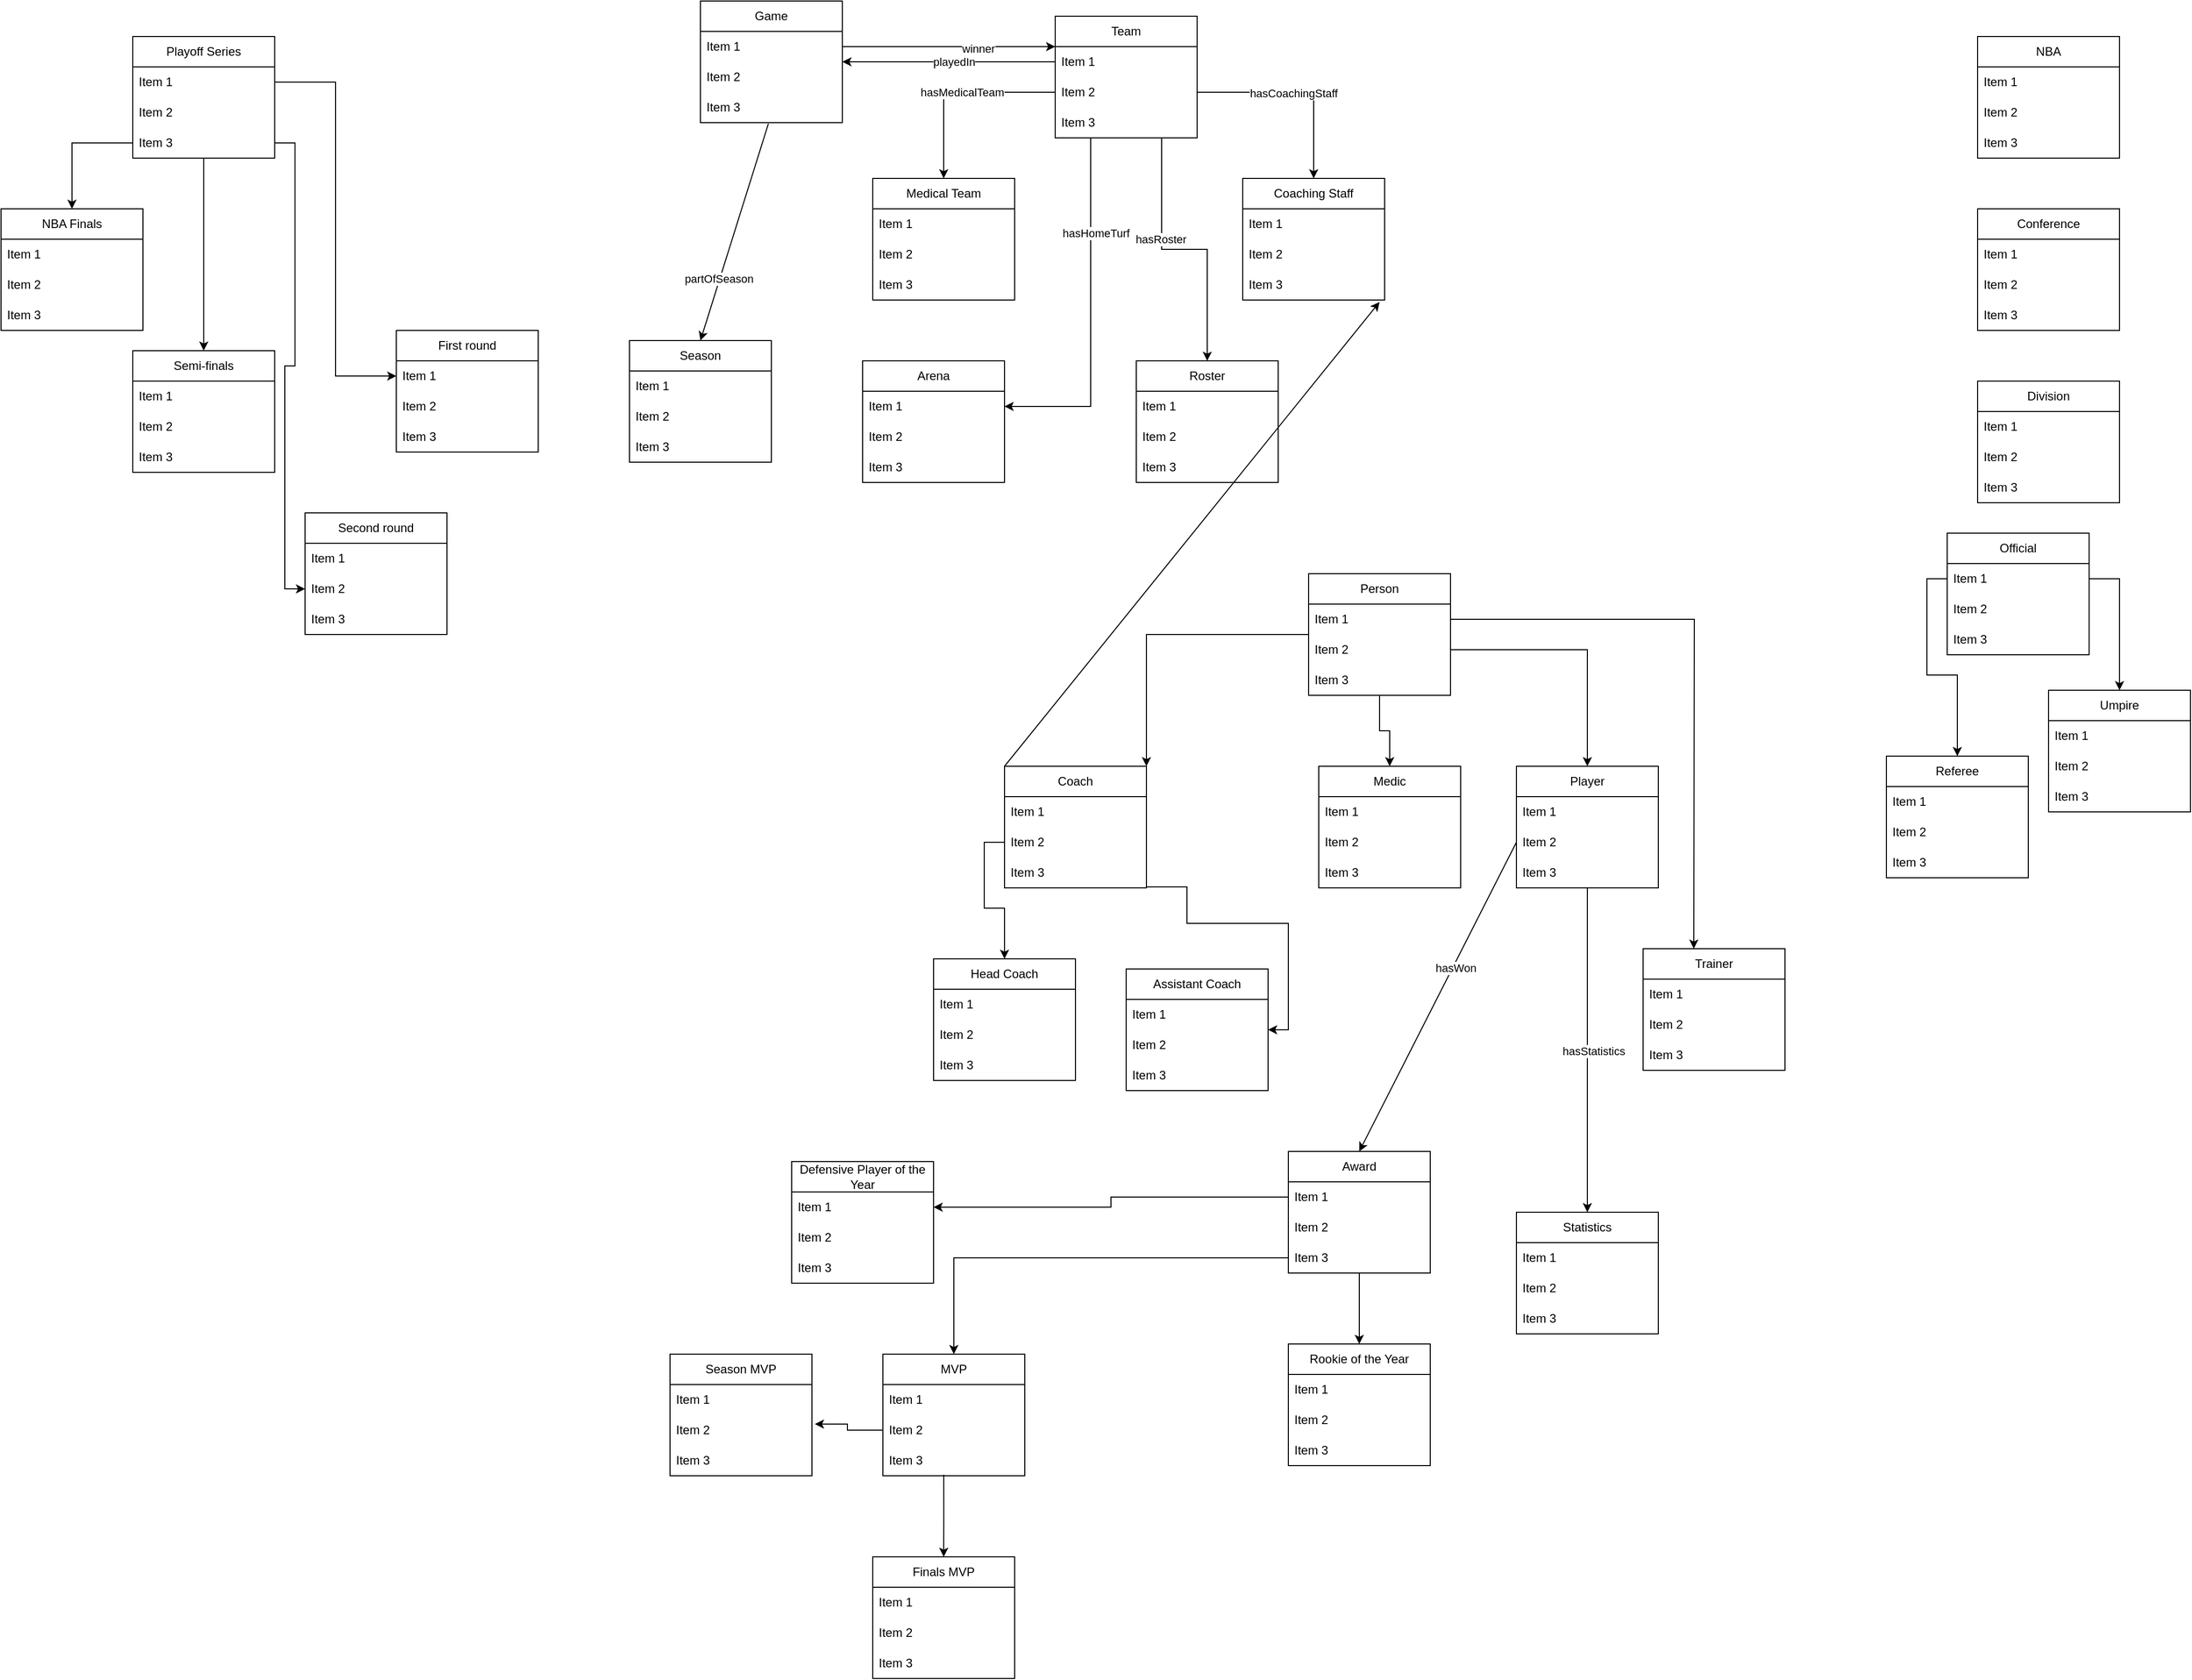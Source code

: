 <mxfile version="22.1.2" type="github">
  <diagram name="Page-1" id="eykUsvOrrf_iylFsWbCa">
    <mxGraphModel dx="3072" dy="794" grid="1" gridSize="10" guides="1" tooltips="1" connect="1" arrows="1" fold="1" page="1" pageScale="1" pageWidth="850" pageHeight="1100" math="0" shadow="0">
      <root>
        <mxCell id="0" />
        <mxCell id="1" parent="0" />
        <mxCell id="R-T-QUgsyAEYC0_cI2fG-1" value="NBA" style="swimlane;fontStyle=0;childLayout=stackLayout;horizontal=1;startSize=30;horizontalStack=0;resizeParent=1;resizeParentMax=0;resizeLast=0;collapsible=1;marginBottom=0;whiteSpace=wrap;html=1;" vertex="1" parent="1">
          <mxGeometry x="300" y="50" width="140" height="120" as="geometry" />
        </mxCell>
        <mxCell id="R-T-QUgsyAEYC0_cI2fG-2" value="Item 1" style="text;strokeColor=none;fillColor=none;align=left;verticalAlign=middle;spacingLeft=4;spacingRight=4;overflow=hidden;points=[[0,0.5],[1,0.5]];portConstraint=eastwest;rotatable=0;whiteSpace=wrap;html=1;" vertex="1" parent="R-T-QUgsyAEYC0_cI2fG-1">
          <mxGeometry y="30" width="140" height="30" as="geometry" />
        </mxCell>
        <mxCell id="R-T-QUgsyAEYC0_cI2fG-3" value="Item 2" style="text;strokeColor=none;fillColor=none;align=left;verticalAlign=middle;spacingLeft=4;spacingRight=4;overflow=hidden;points=[[0,0.5],[1,0.5]];portConstraint=eastwest;rotatable=0;whiteSpace=wrap;html=1;" vertex="1" parent="R-T-QUgsyAEYC0_cI2fG-1">
          <mxGeometry y="60" width="140" height="30" as="geometry" />
        </mxCell>
        <mxCell id="R-T-QUgsyAEYC0_cI2fG-4" value="Item 3" style="text;strokeColor=none;fillColor=none;align=left;verticalAlign=middle;spacingLeft=4;spacingRight=4;overflow=hidden;points=[[0,0.5],[1,0.5]];portConstraint=eastwest;rotatable=0;whiteSpace=wrap;html=1;" vertex="1" parent="R-T-QUgsyAEYC0_cI2fG-1">
          <mxGeometry y="90" width="140" height="30" as="geometry" />
        </mxCell>
        <mxCell id="R-T-QUgsyAEYC0_cI2fG-9" value="Conference" style="swimlane;fontStyle=0;childLayout=stackLayout;horizontal=1;startSize=30;horizontalStack=0;resizeParent=1;resizeParentMax=0;resizeLast=0;collapsible=1;marginBottom=0;whiteSpace=wrap;html=1;" vertex="1" parent="1">
          <mxGeometry x="300" y="220" width="140" height="120" as="geometry" />
        </mxCell>
        <mxCell id="R-T-QUgsyAEYC0_cI2fG-10" value="Item 1" style="text;strokeColor=none;fillColor=none;align=left;verticalAlign=middle;spacingLeft=4;spacingRight=4;overflow=hidden;points=[[0,0.5],[1,0.5]];portConstraint=eastwest;rotatable=0;whiteSpace=wrap;html=1;" vertex="1" parent="R-T-QUgsyAEYC0_cI2fG-9">
          <mxGeometry y="30" width="140" height="30" as="geometry" />
        </mxCell>
        <mxCell id="R-T-QUgsyAEYC0_cI2fG-11" value="Item 2" style="text;strokeColor=none;fillColor=none;align=left;verticalAlign=middle;spacingLeft=4;spacingRight=4;overflow=hidden;points=[[0,0.5],[1,0.5]];portConstraint=eastwest;rotatable=0;whiteSpace=wrap;html=1;" vertex="1" parent="R-T-QUgsyAEYC0_cI2fG-9">
          <mxGeometry y="60" width="140" height="30" as="geometry" />
        </mxCell>
        <mxCell id="R-T-QUgsyAEYC0_cI2fG-12" value="Item 3" style="text;strokeColor=none;fillColor=none;align=left;verticalAlign=middle;spacingLeft=4;spacingRight=4;overflow=hidden;points=[[0,0.5],[1,0.5]];portConstraint=eastwest;rotatable=0;whiteSpace=wrap;html=1;" vertex="1" parent="R-T-QUgsyAEYC0_cI2fG-9">
          <mxGeometry y="90" width="140" height="30" as="geometry" />
        </mxCell>
        <mxCell id="R-T-QUgsyAEYC0_cI2fG-19" value="Division" style="swimlane;fontStyle=0;childLayout=stackLayout;horizontal=1;startSize=30;horizontalStack=0;resizeParent=1;resizeParentMax=0;resizeLast=0;collapsible=1;marginBottom=0;whiteSpace=wrap;html=1;" vertex="1" parent="1">
          <mxGeometry x="300" y="390" width="140" height="120" as="geometry" />
        </mxCell>
        <mxCell id="R-T-QUgsyAEYC0_cI2fG-20" value="Item 1" style="text;strokeColor=none;fillColor=none;align=left;verticalAlign=middle;spacingLeft=4;spacingRight=4;overflow=hidden;points=[[0,0.5],[1,0.5]];portConstraint=eastwest;rotatable=0;whiteSpace=wrap;html=1;" vertex="1" parent="R-T-QUgsyAEYC0_cI2fG-19">
          <mxGeometry y="30" width="140" height="30" as="geometry" />
        </mxCell>
        <mxCell id="R-T-QUgsyAEYC0_cI2fG-21" value="Item 2" style="text;strokeColor=none;fillColor=none;align=left;verticalAlign=middle;spacingLeft=4;spacingRight=4;overflow=hidden;points=[[0,0.5],[1,0.5]];portConstraint=eastwest;rotatable=0;whiteSpace=wrap;html=1;" vertex="1" parent="R-T-QUgsyAEYC0_cI2fG-19">
          <mxGeometry y="60" width="140" height="30" as="geometry" />
        </mxCell>
        <mxCell id="R-T-QUgsyAEYC0_cI2fG-22" value="Item 3" style="text;strokeColor=none;fillColor=none;align=left;verticalAlign=middle;spacingLeft=4;spacingRight=4;overflow=hidden;points=[[0,0.5],[1,0.5]];portConstraint=eastwest;rotatable=0;whiteSpace=wrap;html=1;" vertex="1" parent="R-T-QUgsyAEYC0_cI2fG-19">
          <mxGeometry y="90" width="140" height="30" as="geometry" />
        </mxCell>
        <mxCell id="R-T-QUgsyAEYC0_cI2fG-241" style="edgeStyle=orthogonalEdgeStyle;rounded=0;orthogonalLoop=1;jettySize=auto;html=1;entryX=0.5;entryY=0;entryDx=0;entryDy=0;exitX=0.75;exitY=1;exitDx=0;exitDy=0;" edge="1" parent="1" source="R-T-QUgsyAEYC0_cI2fG-49" target="R-T-QUgsyAEYC0_cI2fG-57">
          <mxGeometry relative="1" as="geometry" />
        </mxCell>
        <mxCell id="R-T-QUgsyAEYC0_cI2fG-242" value="hasRoster" style="edgeLabel;html=1;align=center;verticalAlign=middle;resizable=0;points=[];" vertex="1" connectable="0" parent="R-T-QUgsyAEYC0_cI2fG-241">
          <mxGeometry x="-0.25" y="-1" relative="1" as="geometry">
            <mxPoint as="offset" />
          </mxGeometry>
        </mxCell>
        <mxCell id="R-T-QUgsyAEYC0_cI2fG-245" style="edgeStyle=orthogonalEdgeStyle;rounded=0;orthogonalLoop=1;jettySize=auto;html=1;exitX=0.25;exitY=1;exitDx=0;exitDy=0;entryX=1;entryY=0.5;entryDx=0;entryDy=0;" edge="1" parent="1" source="R-T-QUgsyAEYC0_cI2fG-49" target="R-T-QUgsyAEYC0_cI2fG-113">
          <mxGeometry relative="1" as="geometry" />
        </mxCell>
        <mxCell id="R-T-QUgsyAEYC0_cI2fG-246" value="hasHomeTurf" style="edgeLabel;html=1;align=center;verticalAlign=middle;resizable=0;points=[];" vertex="1" connectable="0" parent="R-T-QUgsyAEYC0_cI2fG-245">
          <mxGeometry x="-0.463" y="5" relative="1" as="geometry">
            <mxPoint as="offset" />
          </mxGeometry>
        </mxCell>
        <mxCell id="R-T-QUgsyAEYC0_cI2fG-49" value="Team" style="swimlane;fontStyle=0;childLayout=stackLayout;horizontal=1;startSize=30;horizontalStack=0;resizeParent=1;resizeParentMax=0;resizeLast=0;collapsible=1;marginBottom=0;whiteSpace=wrap;html=1;" vertex="1" parent="1">
          <mxGeometry x="-610" y="30" width="140" height="120" as="geometry" />
        </mxCell>
        <mxCell id="R-T-QUgsyAEYC0_cI2fG-50" value="Item 1" style="text;strokeColor=none;fillColor=none;align=left;verticalAlign=middle;spacingLeft=4;spacingRight=4;overflow=hidden;points=[[0,0.5],[1,0.5]];portConstraint=eastwest;rotatable=0;whiteSpace=wrap;html=1;" vertex="1" parent="R-T-QUgsyAEYC0_cI2fG-49">
          <mxGeometry y="30" width="140" height="30" as="geometry" />
        </mxCell>
        <mxCell id="R-T-QUgsyAEYC0_cI2fG-51" value="Item 2" style="text;strokeColor=none;fillColor=none;align=left;verticalAlign=middle;spacingLeft=4;spacingRight=4;overflow=hidden;points=[[0,0.5],[1,0.5]];portConstraint=eastwest;rotatable=0;whiteSpace=wrap;html=1;" vertex="1" parent="R-T-QUgsyAEYC0_cI2fG-49">
          <mxGeometry y="60" width="140" height="30" as="geometry" />
        </mxCell>
        <mxCell id="R-T-QUgsyAEYC0_cI2fG-52" value="Item 3" style="text;strokeColor=none;fillColor=none;align=left;verticalAlign=middle;spacingLeft=4;spacingRight=4;overflow=hidden;points=[[0,0.5],[1,0.5]];portConstraint=eastwest;rotatable=0;whiteSpace=wrap;html=1;" vertex="1" parent="R-T-QUgsyAEYC0_cI2fG-49">
          <mxGeometry y="90" width="140" height="30" as="geometry" />
        </mxCell>
        <mxCell id="R-T-QUgsyAEYC0_cI2fG-57" value="Roster" style="swimlane;fontStyle=0;childLayout=stackLayout;horizontal=1;startSize=30;horizontalStack=0;resizeParent=1;resizeParentMax=0;resizeLast=0;collapsible=1;marginBottom=0;whiteSpace=wrap;html=1;" vertex="1" parent="1">
          <mxGeometry x="-530" y="370" width="140" height="120" as="geometry" />
        </mxCell>
        <mxCell id="R-T-QUgsyAEYC0_cI2fG-58" value="Item 1" style="text;strokeColor=none;fillColor=none;align=left;verticalAlign=middle;spacingLeft=4;spacingRight=4;overflow=hidden;points=[[0,0.5],[1,0.5]];portConstraint=eastwest;rotatable=0;whiteSpace=wrap;html=1;" vertex="1" parent="R-T-QUgsyAEYC0_cI2fG-57">
          <mxGeometry y="30" width="140" height="30" as="geometry" />
        </mxCell>
        <mxCell id="R-T-QUgsyAEYC0_cI2fG-59" value="Item 2" style="text;strokeColor=none;fillColor=none;align=left;verticalAlign=middle;spacingLeft=4;spacingRight=4;overflow=hidden;points=[[0,0.5],[1,0.5]];portConstraint=eastwest;rotatable=0;whiteSpace=wrap;html=1;" vertex="1" parent="R-T-QUgsyAEYC0_cI2fG-57">
          <mxGeometry y="60" width="140" height="30" as="geometry" />
        </mxCell>
        <mxCell id="R-T-QUgsyAEYC0_cI2fG-60" value="Item 3" style="text;strokeColor=none;fillColor=none;align=left;verticalAlign=middle;spacingLeft=4;spacingRight=4;overflow=hidden;points=[[0,0.5],[1,0.5]];portConstraint=eastwest;rotatable=0;whiteSpace=wrap;html=1;" vertex="1" parent="R-T-QUgsyAEYC0_cI2fG-57">
          <mxGeometry y="90" width="140" height="30" as="geometry" />
        </mxCell>
        <mxCell id="R-T-QUgsyAEYC0_cI2fG-61" value="Player" style="swimlane;fontStyle=0;childLayout=stackLayout;horizontal=1;startSize=30;horizontalStack=0;resizeParent=1;resizeParentMax=0;resizeLast=0;collapsible=1;marginBottom=0;whiteSpace=wrap;html=1;" vertex="1" parent="1">
          <mxGeometry x="-155" y="770" width="140" height="120" as="geometry" />
        </mxCell>
        <mxCell id="R-T-QUgsyAEYC0_cI2fG-62" value="Item 1" style="text;strokeColor=none;fillColor=none;align=left;verticalAlign=middle;spacingLeft=4;spacingRight=4;overflow=hidden;points=[[0,0.5],[1,0.5]];portConstraint=eastwest;rotatable=0;whiteSpace=wrap;html=1;" vertex="1" parent="R-T-QUgsyAEYC0_cI2fG-61">
          <mxGeometry y="30" width="140" height="30" as="geometry" />
        </mxCell>
        <mxCell id="R-T-QUgsyAEYC0_cI2fG-63" value="Item 2" style="text;strokeColor=none;fillColor=none;align=left;verticalAlign=middle;spacingLeft=4;spacingRight=4;overflow=hidden;points=[[0,0.5],[1,0.5]];portConstraint=eastwest;rotatable=0;whiteSpace=wrap;html=1;" vertex="1" parent="R-T-QUgsyAEYC0_cI2fG-61">
          <mxGeometry y="60" width="140" height="30" as="geometry" />
        </mxCell>
        <mxCell id="R-T-QUgsyAEYC0_cI2fG-64" value="Item 3" style="text;strokeColor=none;fillColor=none;align=left;verticalAlign=middle;spacingLeft=4;spacingRight=4;overflow=hidden;points=[[0,0.5],[1,0.5]];portConstraint=eastwest;rotatable=0;whiteSpace=wrap;html=1;" vertex="1" parent="R-T-QUgsyAEYC0_cI2fG-61">
          <mxGeometry y="90" width="140" height="30" as="geometry" />
        </mxCell>
        <mxCell id="R-T-QUgsyAEYC0_cI2fG-65" value="Coaching Staff" style="swimlane;fontStyle=0;childLayout=stackLayout;horizontal=1;startSize=30;horizontalStack=0;resizeParent=1;resizeParentMax=0;resizeLast=0;collapsible=1;marginBottom=0;whiteSpace=wrap;html=1;" vertex="1" parent="1">
          <mxGeometry x="-425" y="190" width="140" height="120" as="geometry" />
        </mxCell>
        <mxCell id="R-T-QUgsyAEYC0_cI2fG-66" value="Item 1" style="text;strokeColor=none;fillColor=none;align=left;verticalAlign=middle;spacingLeft=4;spacingRight=4;overflow=hidden;points=[[0,0.5],[1,0.5]];portConstraint=eastwest;rotatable=0;whiteSpace=wrap;html=1;" vertex="1" parent="R-T-QUgsyAEYC0_cI2fG-65">
          <mxGeometry y="30" width="140" height="30" as="geometry" />
        </mxCell>
        <mxCell id="R-T-QUgsyAEYC0_cI2fG-67" value="Item 2" style="text;strokeColor=none;fillColor=none;align=left;verticalAlign=middle;spacingLeft=4;spacingRight=4;overflow=hidden;points=[[0,0.5],[1,0.5]];portConstraint=eastwest;rotatable=0;whiteSpace=wrap;html=1;" vertex="1" parent="R-T-QUgsyAEYC0_cI2fG-65">
          <mxGeometry y="60" width="140" height="30" as="geometry" />
        </mxCell>
        <mxCell id="R-T-QUgsyAEYC0_cI2fG-68" value="Item 3" style="text;strokeColor=none;fillColor=none;align=left;verticalAlign=middle;spacingLeft=4;spacingRight=4;overflow=hidden;points=[[0,0.5],[1,0.5]];portConstraint=eastwest;rotatable=0;whiteSpace=wrap;html=1;" vertex="1" parent="R-T-QUgsyAEYC0_cI2fG-65">
          <mxGeometry y="90" width="140" height="30" as="geometry" />
        </mxCell>
        <mxCell id="R-T-QUgsyAEYC0_cI2fG-69" value="Medical Team" style="swimlane;fontStyle=0;childLayout=stackLayout;horizontal=1;startSize=30;horizontalStack=0;resizeParent=1;resizeParentMax=0;resizeLast=0;collapsible=1;marginBottom=0;whiteSpace=wrap;html=1;" vertex="1" parent="1">
          <mxGeometry x="-790" y="190" width="140" height="120" as="geometry" />
        </mxCell>
        <mxCell id="R-T-QUgsyAEYC0_cI2fG-70" value="Item 1" style="text;strokeColor=none;fillColor=none;align=left;verticalAlign=middle;spacingLeft=4;spacingRight=4;overflow=hidden;points=[[0,0.5],[1,0.5]];portConstraint=eastwest;rotatable=0;whiteSpace=wrap;html=1;" vertex="1" parent="R-T-QUgsyAEYC0_cI2fG-69">
          <mxGeometry y="30" width="140" height="30" as="geometry" />
        </mxCell>
        <mxCell id="R-T-QUgsyAEYC0_cI2fG-71" value="Item 2" style="text;strokeColor=none;fillColor=none;align=left;verticalAlign=middle;spacingLeft=4;spacingRight=4;overflow=hidden;points=[[0,0.5],[1,0.5]];portConstraint=eastwest;rotatable=0;whiteSpace=wrap;html=1;" vertex="1" parent="R-T-QUgsyAEYC0_cI2fG-69">
          <mxGeometry y="60" width="140" height="30" as="geometry" />
        </mxCell>
        <mxCell id="R-T-QUgsyAEYC0_cI2fG-72" value="Item 3" style="text;strokeColor=none;fillColor=none;align=left;verticalAlign=middle;spacingLeft=4;spacingRight=4;overflow=hidden;points=[[0,0.5],[1,0.5]];portConstraint=eastwest;rotatable=0;whiteSpace=wrap;html=1;" vertex="1" parent="R-T-QUgsyAEYC0_cI2fG-69">
          <mxGeometry y="90" width="140" height="30" as="geometry" />
        </mxCell>
        <mxCell id="R-T-QUgsyAEYC0_cI2fG-88" style="edgeStyle=orthogonalEdgeStyle;rounded=0;orthogonalLoop=1;jettySize=auto;html=1;entryX=1;entryY=0;entryDx=0;entryDy=0;" edge="1" parent="1" source="R-T-QUgsyAEYC0_cI2fG-76" target="R-T-QUgsyAEYC0_cI2fG-84">
          <mxGeometry relative="1" as="geometry">
            <mxPoint x="-720" y="780" as="targetPoint" />
          </mxGeometry>
        </mxCell>
        <mxCell id="R-T-QUgsyAEYC0_cI2fG-90" style="edgeStyle=orthogonalEdgeStyle;rounded=0;orthogonalLoop=1;jettySize=auto;html=1;exitX=0.5;exitY=1;exitDx=0;exitDy=0;" edge="1" parent="1" source="R-T-QUgsyAEYC0_cI2fG-76" target="R-T-QUgsyAEYC0_cI2fG-80">
          <mxGeometry relative="1" as="geometry" />
        </mxCell>
        <mxCell id="R-T-QUgsyAEYC0_cI2fG-76" value="Person" style="swimlane;fontStyle=0;childLayout=stackLayout;horizontal=1;startSize=30;horizontalStack=0;resizeParent=1;resizeParentMax=0;resizeLast=0;collapsible=1;marginBottom=0;whiteSpace=wrap;html=1;" vertex="1" parent="1">
          <mxGeometry x="-360" y="580" width="140" height="120" as="geometry" />
        </mxCell>
        <mxCell id="R-T-QUgsyAEYC0_cI2fG-77" value="Item 1" style="text;strokeColor=none;fillColor=none;align=left;verticalAlign=middle;spacingLeft=4;spacingRight=4;overflow=hidden;points=[[0,0.5],[1,0.5]];portConstraint=eastwest;rotatable=0;whiteSpace=wrap;html=1;" vertex="1" parent="R-T-QUgsyAEYC0_cI2fG-76">
          <mxGeometry y="30" width="140" height="30" as="geometry" />
        </mxCell>
        <mxCell id="R-T-QUgsyAEYC0_cI2fG-78" value="Item 2" style="text;strokeColor=none;fillColor=none;align=left;verticalAlign=middle;spacingLeft=4;spacingRight=4;overflow=hidden;points=[[0,0.5],[1,0.5]];portConstraint=eastwest;rotatable=0;whiteSpace=wrap;html=1;" vertex="1" parent="R-T-QUgsyAEYC0_cI2fG-76">
          <mxGeometry y="60" width="140" height="30" as="geometry" />
        </mxCell>
        <mxCell id="R-T-QUgsyAEYC0_cI2fG-79" value="Item 3" style="text;strokeColor=none;fillColor=none;align=left;verticalAlign=middle;spacingLeft=4;spacingRight=4;overflow=hidden;points=[[0,0.5],[1,0.5]];portConstraint=eastwest;rotatable=0;whiteSpace=wrap;html=1;" vertex="1" parent="R-T-QUgsyAEYC0_cI2fG-76">
          <mxGeometry y="90" width="140" height="30" as="geometry" />
        </mxCell>
        <mxCell id="R-T-QUgsyAEYC0_cI2fG-80" value="Medic" style="swimlane;fontStyle=0;childLayout=stackLayout;horizontal=1;startSize=30;horizontalStack=0;resizeParent=1;resizeParentMax=0;resizeLast=0;collapsible=1;marginBottom=0;whiteSpace=wrap;html=1;" vertex="1" parent="1">
          <mxGeometry x="-350" y="770" width="140" height="120" as="geometry" />
        </mxCell>
        <mxCell id="R-T-QUgsyAEYC0_cI2fG-81" value="Item 1" style="text;strokeColor=none;fillColor=none;align=left;verticalAlign=middle;spacingLeft=4;spacingRight=4;overflow=hidden;points=[[0,0.5],[1,0.5]];portConstraint=eastwest;rotatable=0;whiteSpace=wrap;html=1;" vertex="1" parent="R-T-QUgsyAEYC0_cI2fG-80">
          <mxGeometry y="30" width="140" height="30" as="geometry" />
        </mxCell>
        <mxCell id="R-T-QUgsyAEYC0_cI2fG-82" value="Item 2" style="text;strokeColor=none;fillColor=none;align=left;verticalAlign=middle;spacingLeft=4;spacingRight=4;overflow=hidden;points=[[0,0.5],[1,0.5]];portConstraint=eastwest;rotatable=0;whiteSpace=wrap;html=1;" vertex="1" parent="R-T-QUgsyAEYC0_cI2fG-80">
          <mxGeometry y="60" width="140" height="30" as="geometry" />
        </mxCell>
        <mxCell id="R-T-QUgsyAEYC0_cI2fG-83" value="Item 3" style="text;strokeColor=none;fillColor=none;align=left;verticalAlign=middle;spacingLeft=4;spacingRight=4;overflow=hidden;points=[[0,0.5],[1,0.5]];portConstraint=eastwest;rotatable=0;whiteSpace=wrap;html=1;" vertex="1" parent="R-T-QUgsyAEYC0_cI2fG-80">
          <mxGeometry y="90" width="140" height="30" as="geometry" />
        </mxCell>
        <mxCell id="R-T-QUgsyAEYC0_cI2fG-84" value="Coach" style="swimlane;fontStyle=0;childLayout=stackLayout;horizontal=1;startSize=30;horizontalStack=0;resizeParent=1;resizeParentMax=0;resizeLast=0;collapsible=1;marginBottom=0;whiteSpace=wrap;html=1;" vertex="1" parent="1">
          <mxGeometry x="-660" y="770" width="140" height="120" as="geometry" />
        </mxCell>
        <mxCell id="R-T-QUgsyAEYC0_cI2fG-85" value="Item 1" style="text;strokeColor=none;fillColor=none;align=left;verticalAlign=middle;spacingLeft=4;spacingRight=4;overflow=hidden;points=[[0,0.5],[1,0.5]];portConstraint=eastwest;rotatable=0;whiteSpace=wrap;html=1;" vertex="1" parent="R-T-QUgsyAEYC0_cI2fG-84">
          <mxGeometry y="30" width="140" height="30" as="geometry" />
        </mxCell>
        <mxCell id="R-T-QUgsyAEYC0_cI2fG-86" value="Item 2" style="text;strokeColor=none;fillColor=none;align=left;verticalAlign=middle;spacingLeft=4;spacingRight=4;overflow=hidden;points=[[0,0.5],[1,0.5]];portConstraint=eastwest;rotatable=0;whiteSpace=wrap;html=1;" vertex="1" parent="R-T-QUgsyAEYC0_cI2fG-84">
          <mxGeometry y="60" width="140" height="30" as="geometry" />
        </mxCell>
        <mxCell id="R-T-QUgsyAEYC0_cI2fG-87" value="Item 3" style="text;strokeColor=none;fillColor=none;align=left;verticalAlign=middle;spacingLeft=4;spacingRight=4;overflow=hidden;points=[[0,0.5],[1,0.5]];portConstraint=eastwest;rotatable=0;whiteSpace=wrap;html=1;" vertex="1" parent="R-T-QUgsyAEYC0_cI2fG-84">
          <mxGeometry y="90" width="140" height="30" as="geometry" />
        </mxCell>
        <mxCell id="R-T-QUgsyAEYC0_cI2fG-89" style="edgeStyle=orthogonalEdgeStyle;rounded=0;orthogonalLoop=1;jettySize=auto;html=1;entryX=0.5;entryY=0;entryDx=0;entryDy=0;" edge="1" parent="1" source="R-T-QUgsyAEYC0_cI2fG-78" target="R-T-QUgsyAEYC0_cI2fG-61">
          <mxGeometry relative="1" as="geometry" />
        </mxCell>
        <mxCell id="R-T-QUgsyAEYC0_cI2fG-91" value="Head Coach" style="swimlane;fontStyle=0;childLayout=stackLayout;horizontal=1;startSize=30;horizontalStack=0;resizeParent=1;resizeParentMax=0;resizeLast=0;collapsible=1;marginBottom=0;whiteSpace=wrap;html=1;" vertex="1" parent="1">
          <mxGeometry x="-730" y="960" width="140" height="120" as="geometry" />
        </mxCell>
        <mxCell id="R-T-QUgsyAEYC0_cI2fG-92" value="Item 1" style="text;strokeColor=none;fillColor=none;align=left;verticalAlign=middle;spacingLeft=4;spacingRight=4;overflow=hidden;points=[[0,0.5],[1,0.5]];portConstraint=eastwest;rotatable=0;whiteSpace=wrap;html=1;" vertex="1" parent="R-T-QUgsyAEYC0_cI2fG-91">
          <mxGeometry y="30" width="140" height="30" as="geometry" />
        </mxCell>
        <mxCell id="R-T-QUgsyAEYC0_cI2fG-93" value="Item 2" style="text;strokeColor=none;fillColor=none;align=left;verticalAlign=middle;spacingLeft=4;spacingRight=4;overflow=hidden;points=[[0,0.5],[1,0.5]];portConstraint=eastwest;rotatable=0;whiteSpace=wrap;html=1;" vertex="1" parent="R-T-QUgsyAEYC0_cI2fG-91">
          <mxGeometry y="60" width="140" height="30" as="geometry" />
        </mxCell>
        <mxCell id="R-T-QUgsyAEYC0_cI2fG-94" value="Item 3" style="text;strokeColor=none;fillColor=none;align=left;verticalAlign=middle;spacingLeft=4;spacingRight=4;overflow=hidden;points=[[0,0.5],[1,0.5]];portConstraint=eastwest;rotatable=0;whiteSpace=wrap;html=1;" vertex="1" parent="R-T-QUgsyAEYC0_cI2fG-91">
          <mxGeometry y="90" width="140" height="30" as="geometry" />
        </mxCell>
        <mxCell id="R-T-QUgsyAEYC0_cI2fG-95" value="Assistant Coach" style="swimlane;fontStyle=0;childLayout=stackLayout;horizontal=1;startSize=30;horizontalStack=0;resizeParent=1;resizeParentMax=0;resizeLast=0;collapsible=1;marginBottom=0;whiteSpace=wrap;html=1;" vertex="1" parent="1">
          <mxGeometry x="-540" y="970" width="140" height="120" as="geometry" />
        </mxCell>
        <mxCell id="R-T-QUgsyAEYC0_cI2fG-96" value="Item 1" style="text;strokeColor=none;fillColor=none;align=left;verticalAlign=middle;spacingLeft=4;spacingRight=4;overflow=hidden;points=[[0,0.5],[1,0.5]];portConstraint=eastwest;rotatable=0;whiteSpace=wrap;html=1;" vertex="1" parent="R-T-QUgsyAEYC0_cI2fG-95">
          <mxGeometry y="30" width="140" height="30" as="geometry" />
        </mxCell>
        <mxCell id="R-T-QUgsyAEYC0_cI2fG-97" value="Item 2" style="text;strokeColor=none;fillColor=none;align=left;verticalAlign=middle;spacingLeft=4;spacingRight=4;overflow=hidden;points=[[0,0.5],[1,0.5]];portConstraint=eastwest;rotatable=0;whiteSpace=wrap;html=1;" vertex="1" parent="R-T-QUgsyAEYC0_cI2fG-95">
          <mxGeometry y="60" width="140" height="30" as="geometry" />
        </mxCell>
        <mxCell id="R-T-QUgsyAEYC0_cI2fG-98" value="Item 3" style="text;strokeColor=none;fillColor=none;align=left;verticalAlign=middle;spacingLeft=4;spacingRight=4;overflow=hidden;points=[[0,0.5],[1,0.5]];portConstraint=eastwest;rotatable=0;whiteSpace=wrap;html=1;" vertex="1" parent="R-T-QUgsyAEYC0_cI2fG-95">
          <mxGeometry y="90" width="140" height="30" as="geometry" />
        </mxCell>
        <mxCell id="R-T-QUgsyAEYC0_cI2fG-99" style="edgeStyle=orthogonalEdgeStyle;rounded=0;orthogonalLoop=1;jettySize=auto;html=1;" edge="1" parent="1" source="R-T-QUgsyAEYC0_cI2fG-86" target="R-T-QUgsyAEYC0_cI2fG-91">
          <mxGeometry relative="1" as="geometry" />
        </mxCell>
        <mxCell id="R-T-QUgsyAEYC0_cI2fG-100" style="edgeStyle=orthogonalEdgeStyle;rounded=0;orthogonalLoop=1;jettySize=auto;html=1;exitX=1;exitY=0.5;exitDx=0;exitDy=0;" edge="1" parent="1" source="R-T-QUgsyAEYC0_cI2fG-86" target="R-T-QUgsyAEYC0_cI2fG-95">
          <mxGeometry relative="1" as="geometry">
            <mxPoint x="-430" y="815" as="sourcePoint" />
            <Array as="points">
              <mxPoint x="-520" y="889" />
              <mxPoint x="-480" y="889" />
              <mxPoint x="-480" y="925" />
              <mxPoint x="-380" y="925" />
            </Array>
          </mxGeometry>
        </mxCell>
        <mxCell id="R-T-QUgsyAEYC0_cI2fG-101" value="Trainer" style="swimlane;fontStyle=0;childLayout=stackLayout;horizontal=1;startSize=30;horizontalStack=0;resizeParent=1;resizeParentMax=0;resizeLast=0;collapsible=1;marginBottom=0;whiteSpace=wrap;html=1;" vertex="1" parent="1">
          <mxGeometry x="-30" y="950" width="140" height="120" as="geometry" />
        </mxCell>
        <mxCell id="R-T-QUgsyAEYC0_cI2fG-102" value="Item 1" style="text;strokeColor=none;fillColor=none;align=left;verticalAlign=middle;spacingLeft=4;spacingRight=4;overflow=hidden;points=[[0,0.5],[1,0.5]];portConstraint=eastwest;rotatable=0;whiteSpace=wrap;html=1;" vertex="1" parent="R-T-QUgsyAEYC0_cI2fG-101">
          <mxGeometry y="30" width="140" height="30" as="geometry" />
        </mxCell>
        <mxCell id="R-T-QUgsyAEYC0_cI2fG-103" value="Item 2" style="text;strokeColor=none;fillColor=none;align=left;verticalAlign=middle;spacingLeft=4;spacingRight=4;overflow=hidden;points=[[0,0.5],[1,0.5]];portConstraint=eastwest;rotatable=0;whiteSpace=wrap;html=1;" vertex="1" parent="R-T-QUgsyAEYC0_cI2fG-101">
          <mxGeometry y="60" width="140" height="30" as="geometry" />
        </mxCell>
        <mxCell id="R-T-QUgsyAEYC0_cI2fG-104" value="Item 3" style="text;strokeColor=none;fillColor=none;align=left;verticalAlign=middle;spacingLeft=4;spacingRight=4;overflow=hidden;points=[[0,0.5],[1,0.5]];portConstraint=eastwest;rotatable=0;whiteSpace=wrap;html=1;" vertex="1" parent="R-T-QUgsyAEYC0_cI2fG-101">
          <mxGeometry y="90" width="140" height="30" as="geometry" />
        </mxCell>
        <mxCell id="R-T-QUgsyAEYC0_cI2fG-105" style="edgeStyle=orthogonalEdgeStyle;rounded=0;orthogonalLoop=1;jettySize=auto;html=1;" edge="1" parent="1" source="R-T-QUgsyAEYC0_cI2fG-77">
          <mxGeometry relative="1" as="geometry">
            <mxPoint x="20" y="950" as="targetPoint" />
          </mxGeometry>
        </mxCell>
        <mxCell id="R-T-QUgsyAEYC0_cI2fG-108" value="Season" style="swimlane;fontStyle=0;childLayout=stackLayout;horizontal=1;startSize=30;horizontalStack=0;resizeParent=1;resizeParentMax=0;resizeLast=0;collapsible=1;marginBottom=0;whiteSpace=wrap;html=1;" vertex="1" parent="1">
          <mxGeometry x="-1030" y="350" width="140" height="120" as="geometry" />
        </mxCell>
        <mxCell id="R-T-QUgsyAEYC0_cI2fG-109" value="Item 1" style="text;strokeColor=none;fillColor=none;align=left;verticalAlign=middle;spacingLeft=4;spacingRight=4;overflow=hidden;points=[[0,0.5],[1,0.5]];portConstraint=eastwest;rotatable=0;whiteSpace=wrap;html=1;" vertex="1" parent="R-T-QUgsyAEYC0_cI2fG-108">
          <mxGeometry y="30" width="140" height="30" as="geometry" />
        </mxCell>
        <mxCell id="R-T-QUgsyAEYC0_cI2fG-110" value="Item 2" style="text;strokeColor=none;fillColor=none;align=left;verticalAlign=middle;spacingLeft=4;spacingRight=4;overflow=hidden;points=[[0,0.5],[1,0.5]];portConstraint=eastwest;rotatable=0;whiteSpace=wrap;html=1;" vertex="1" parent="R-T-QUgsyAEYC0_cI2fG-108">
          <mxGeometry y="60" width="140" height="30" as="geometry" />
        </mxCell>
        <mxCell id="R-T-QUgsyAEYC0_cI2fG-111" value="Item 3" style="text;strokeColor=none;fillColor=none;align=left;verticalAlign=middle;spacingLeft=4;spacingRight=4;overflow=hidden;points=[[0,0.5],[1,0.5]];portConstraint=eastwest;rotatable=0;whiteSpace=wrap;html=1;" vertex="1" parent="R-T-QUgsyAEYC0_cI2fG-108">
          <mxGeometry y="90" width="140" height="30" as="geometry" />
        </mxCell>
        <mxCell id="R-T-QUgsyAEYC0_cI2fG-112" value="Arena" style="swimlane;fontStyle=0;childLayout=stackLayout;horizontal=1;startSize=30;horizontalStack=0;resizeParent=1;resizeParentMax=0;resizeLast=0;collapsible=1;marginBottom=0;whiteSpace=wrap;html=1;" vertex="1" parent="1">
          <mxGeometry x="-800" y="370" width="140" height="120" as="geometry" />
        </mxCell>
        <mxCell id="R-T-QUgsyAEYC0_cI2fG-113" value="Item 1" style="text;strokeColor=none;fillColor=none;align=left;verticalAlign=middle;spacingLeft=4;spacingRight=4;overflow=hidden;points=[[0,0.5],[1,0.5]];portConstraint=eastwest;rotatable=0;whiteSpace=wrap;html=1;" vertex="1" parent="R-T-QUgsyAEYC0_cI2fG-112">
          <mxGeometry y="30" width="140" height="30" as="geometry" />
        </mxCell>
        <mxCell id="R-T-QUgsyAEYC0_cI2fG-114" value="Item 2" style="text;strokeColor=none;fillColor=none;align=left;verticalAlign=middle;spacingLeft=4;spacingRight=4;overflow=hidden;points=[[0,0.5],[1,0.5]];portConstraint=eastwest;rotatable=0;whiteSpace=wrap;html=1;" vertex="1" parent="R-T-QUgsyAEYC0_cI2fG-112">
          <mxGeometry y="60" width="140" height="30" as="geometry" />
        </mxCell>
        <mxCell id="R-T-QUgsyAEYC0_cI2fG-115" value="Item 3" style="text;strokeColor=none;fillColor=none;align=left;verticalAlign=middle;spacingLeft=4;spacingRight=4;overflow=hidden;points=[[0,0.5],[1,0.5]];portConstraint=eastwest;rotatable=0;whiteSpace=wrap;html=1;" vertex="1" parent="R-T-QUgsyAEYC0_cI2fG-112">
          <mxGeometry y="90" width="140" height="30" as="geometry" />
        </mxCell>
        <mxCell id="R-T-QUgsyAEYC0_cI2fG-134" style="edgeStyle=orthogonalEdgeStyle;rounded=0;orthogonalLoop=1;jettySize=auto;html=1;exitX=0.5;exitY=1;exitDx=0;exitDy=0;entryX=0.5;entryY=0;entryDx=0;entryDy=0;" edge="1" parent="1" source="R-T-QUgsyAEYC0_cI2fG-116" target="R-T-QUgsyAEYC0_cI2fG-124">
          <mxGeometry relative="1" as="geometry" />
        </mxCell>
        <mxCell id="R-T-QUgsyAEYC0_cI2fG-116" value="Award" style="swimlane;fontStyle=0;childLayout=stackLayout;horizontal=1;startSize=30;horizontalStack=0;resizeParent=1;resizeParentMax=0;resizeLast=0;collapsible=1;marginBottom=0;whiteSpace=wrap;html=1;" vertex="1" parent="1">
          <mxGeometry x="-380" y="1150" width="140" height="120" as="geometry" />
        </mxCell>
        <mxCell id="R-T-QUgsyAEYC0_cI2fG-117" value="Item 1" style="text;strokeColor=none;fillColor=none;align=left;verticalAlign=middle;spacingLeft=4;spacingRight=4;overflow=hidden;points=[[0,0.5],[1,0.5]];portConstraint=eastwest;rotatable=0;whiteSpace=wrap;html=1;" vertex="1" parent="R-T-QUgsyAEYC0_cI2fG-116">
          <mxGeometry y="30" width="140" height="30" as="geometry" />
        </mxCell>
        <mxCell id="R-T-QUgsyAEYC0_cI2fG-118" value="Item 2" style="text;strokeColor=none;fillColor=none;align=left;verticalAlign=middle;spacingLeft=4;spacingRight=4;overflow=hidden;points=[[0,0.5],[1,0.5]];portConstraint=eastwest;rotatable=0;whiteSpace=wrap;html=1;" vertex="1" parent="R-T-QUgsyAEYC0_cI2fG-116">
          <mxGeometry y="60" width="140" height="30" as="geometry" />
        </mxCell>
        <mxCell id="R-T-QUgsyAEYC0_cI2fG-119" value="Item 3" style="text;strokeColor=none;fillColor=none;align=left;verticalAlign=middle;spacingLeft=4;spacingRight=4;overflow=hidden;points=[[0,0.5],[1,0.5]];portConstraint=eastwest;rotatable=0;whiteSpace=wrap;html=1;" vertex="1" parent="R-T-QUgsyAEYC0_cI2fG-116">
          <mxGeometry y="90" width="140" height="30" as="geometry" />
        </mxCell>
        <mxCell id="R-T-QUgsyAEYC0_cI2fG-120" value="MVP" style="swimlane;fontStyle=0;childLayout=stackLayout;horizontal=1;startSize=30;horizontalStack=0;resizeParent=1;resizeParentMax=0;resizeLast=0;collapsible=1;marginBottom=0;whiteSpace=wrap;html=1;" vertex="1" parent="1">
          <mxGeometry x="-780" y="1350" width="140" height="120" as="geometry" />
        </mxCell>
        <mxCell id="R-T-QUgsyAEYC0_cI2fG-121" value="Item 1" style="text;strokeColor=none;fillColor=none;align=left;verticalAlign=middle;spacingLeft=4;spacingRight=4;overflow=hidden;points=[[0,0.5],[1,0.5]];portConstraint=eastwest;rotatable=0;whiteSpace=wrap;html=1;" vertex="1" parent="R-T-QUgsyAEYC0_cI2fG-120">
          <mxGeometry y="30" width="140" height="30" as="geometry" />
        </mxCell>
        <mxCell id="R-T-QUgsyAEYC0_cI2fG-122" value="Item 2" style="text;strokeColor=none;fillColor=none;align=left;verticalAlign=middle;spacingLeft=4;spacingRight=4;overflow=hidden;points=[[0,0.5],[1,0.5]];portConstraint=eastwest;rotatable=0;whiteSpace=wrap;html=1;" vertex="1" parent="R-T-QUgsyAEYC0_cI2fG-120">
          <mxGeometry y="60" width="140" height="30" as="geometry" />
        </mxCell>
        <mxCell id="R-T-QUgsyAEYC0_cI2fG-123" value="Item 3" style="text;strokeColor=none;fillColor=none;align=left;verticalAlign=middle;spacingLeft=4;spacingRight=4;overflow=hidden;points=[[0,0.5],[1,0.5]];portConstraint=eastwest;rotatable=0;whiteSpace=wrap;html=1;" vertex="1" parent="R-T-QUgsyAEYC0_cI2fG-120">
          <mxGeometry y="90" width="140" height="30" as="geometry" />
        </mxCell>
        <mxCell id="R-T-QUgsyAEYC0_cI2fG-124" value="Rookie of the Year" style="swimlane;fontStyle=0;childLayout=stackLayout;horizontal=1;startSize=30;horizontalStack=0;resizeParent=1;resizeParentMax=0;resizeLast=0;collapsible=1;marginBottom=0;whiteSpace=wrap;html=1;" vertex="1" parent="1">
          <mxGeometry x="-380" y="1340" width="140" height="120" as="geometry" />
        </mxCell>
        <mxCell id="R-T-QUgsyAEYC0_cI2fG-125" value="Item 1" style="text;strokeColor=none;fillColor=none;align=left;verticalAlign=middle;spacingLeft=4;spacingRight=4;overflow=hidden;points=[[0,0.5],[1,0.5]];portConstraint=eastwest;rotatable=0;whiteSpace=wrap;html=1;" vertex="1" parent="R-T-QUgsyAEYC0_cI2fG-124">
          <mxGeometry y="30" width="140" height="30" as="geometry" />
        </mxCell>
        <mxCell id="R-T-QUgsyAEYC0_cI2fG-126" value="Item 2" style="text;strokeColor=none;fillColor=none;align=left;verticalAlign=middle;spacingLeft=4;spacingRight=4;overflow=hidden;points=[[0,0.5],[1,0.5]];portConstraint=eastwest;rotatable=0;whiteSpace=wrap;html=1;" vertex="1" parent="R-T-QUgsyAEYC0_cI2fG-124">
          <mxGeometry y="60" width="140" height="30" as="geometry" />
        </mxCell>
        <mxCell id="R-T-QUgsyAEYC0_cI2fG-127" value="Item 3" style="text;strokeColor=none;fillColor=none;align=left;verticalAlign=middle;spacingLeft=4;spacingRight=4;overflow=hidden;points=[[0,0.5],[1,0.5]];portConstraint=eastwest;rotatable=0;whiteSpace=wrap;html=1;" vertex="1" parent="R-T-QUgsyAEYC0_cI2fG-124">
          <mxGeometry y="90" width="140" height="30" as="geometry" />
        </mxCell>
        <mxCell id="R-T-QUgsyAEYC0_cI2fG-128" value="Defensive Player of the Year" style="swimlane;fontStyle=0;childLayout=stackLayout;horizontal=1;startSize=30;horizontalStack=0;resizeParent=1;resizeParentMax=0;resizeLast=0;collapsible=1;marginBottom=0;whiteSpace=wrap;html=1;" vertex="1" parent="1">
          <mxGeometry x="-870" y="1160" width="140" height="120" as="geometry" />
        </mxCell>
        <mxCell id="R-T-QUgsyAEYC0_cI2fG-129" value="Item 1" style="text;strokeColor=none;fillColor=none;align=left;verticalAlign=middle;spacingLeft=4;spacingRight=4;overflow=hidden;points=[[0,0.5],[1,0.5]];portConstraint=eastwest;rotatable=0;whiteSpace=wrap;html=1;" vertex="1" parent="R-T-QUgsyAEYC0_cI2fG-128">
          <mxGeometry y="30" width="140" height="30" as="geometry" />
        </mxCell>
        <mxCell id="R-T-QUgsyAEYC0_cI2fG-130" value="Item 2" style="text;strokeColor=none;fillColor=none;align=left;verticalAlign=middle;spacingLeft=4;spacingRight=4;overflow=hidden;points=[[0,0.5],[1,0.5]];portConstraint=eastwest;rotatable=0;whiteSpace=wrap;html=1;" vertex="1" parent="R-T-QUgsyAEYC0_cI2fG-128">
          <mxGeometry y="60" width="140" height="30" as="geometry" />
        </mxCell>
        <mxCell id="R-T-QUgsyAEYC0_cI2fG-131" value="Item 3" style="text;strokeColor=none;fillColor=none;align=left;verticalAlign=middle;spacingLeft=4;spacingRight=4;overflow=hidden;points=[[0,0.5],[1,0.5]];portConstraint=eastwest;rotatable=0;whiteSpace=wrap;html=1;" vertex="1" parent="R-T-QUgsyAEYC0_cI2fG-128">
          <mxGeometry y="90" width="140" height="30" as="geometry" />
        </mxCell>
        <mxCell id="R-T-QUgsyAEYC0_cI2fG-132" style="edgeStyle=orthogonalEdgeStyle;rounded=0;orthogonalLoop=1;jettySize=auto;html=1;entryX=1;entryY=0.5;entryDx=0;entryDy=0;" edge="1" parent="1" source="R-T-QUgsyAEYC0_cI2fG-117" target="R-T-QUgsyAEYC0_cI2fG-129">
          <mxGeometry relative="1" as="geometry" />
        </mxCell>
        <mxCell id="R-T-QUgsyAEYC0_cI2fG-133" style="edgeStyle=orthogonalEdgeStyle;rounded=0;orthogonalLoop=1;jettySize=auto;html=1;entryX=0.5;entryY=0;entryDx=0;entryDy=0;" edge="1" parent="1" source="R-T-QUgsyAEYC0_cI2fG-119" target="R-T-QUgsyAEYC0_cI2fG-120">
          <mxGeometry relative="1" as="geometry" />
        </mxCell>
        <mxCell id="R-T-QUgsyAEYC0_cI2fG-135" value="Season MVP" style="swimlane;fontStyle=0;childLayout=stackLayout;horizontal=1;startSize=30;horizontalStack=0;resizeParent=1;resizeParentMax=0;resizeLast=0;collapsible=1;marginBottom=0;whiteSpace=wrap;html=1;" vertex="1" parent="1">
          <mxGeometry x="-990" y="1350" width="140" height="120" as="geometry" />
        </mxCell>
        <mxCell id="R-T-QUgsyAEYC0_cI2fG-136" value="Item 1" style="text;strokeColor=none;fillColor=none;align=left;verticalAlign=middle;spacingLeft=4;spacingRight=4;overflow=hidden;points=[[0,0.5],[1,0.5]];portConstraint=eastwest;rotatable=0;whiteSpace=wrap;html=1;" vertex="1" parent="R-T-QUgsyAEYC0_cI2fG-135">
          <mxGeometry y="30" width="140" height="30" as="geometry" />
        </mxCell>
        <mxCell id="R-T-QUgsyAEYC0_cI2fG-137" value="Item 2" style="text;strokeColor=none;fillColor=none;align=left;verticalAlign=middle;spacingLeft=4;spacingRight=4;overflow=hidden;points=[[0,0.5],[1,0.5]];portConstraint=eastwest;rotatable=0;whiteSpace=wrap;html=1;" vertex="1" parent="R-T-QUgsyAEYC0_cI2fG-135">
          <mxGeometry y="60" width="140" height="30" as="geometry" />
        </mxCell>
        <mxCell id="R-T-QUgsyAEYC0_cI2fG-138" value="Item 3" style="text;strokeColor=none;fillColor=none;align=left;verticalAlign=middle;spacingLeft=4;spacingRight=4;overflow=hidden;points=[[0,0.5],[1,0.5]];portConstraint=eastwest;rotatable=0;whiteSpace=wrap;html=1;" vertex="1" parent="R-T-QUgsyAEYC0_cI2fG-135">
          <mxGeometry y="90" width="140" height="30" as="geometry" />
        </mxCell>
        <mxCell id="R-T-QUgsyAEYC0_cI2fG-140" style="edgeStyle=orthogonalEdgeStyle;rounded=0;orthogonalLoop=1;jettySize=auto;html=1;entryX=1.021;entryY=0.3;entryDx=0;entryDy=0;entryPerimeter=0;" edge="1" parent="1" source="R-T-QUgsyAEYC0_cI2fG-122" target="R-T-QUgsyAEYC0_cI2fG-137">
          <mxGeometry relative="1" as="geometry" />
        </mxCell>
        <mxCell id="R-T-QUgsyAEYC0_cI2fG-141" value="Finals MVP" style="swimlane;fontStyle=0;childLayout=stackLayout;horizontal=1;startSize=30;horizontalStack=0;resizeParent=1;resizeParentMax=0;resizeLast=0;collapsible=1;marginBottom=0;whiteSpace=wrap;html=1;" vertex="1" parent="1">
          <mxGeometry x="-790" y="1550" width="140" height="120" as="geometry" />
        </mxCell>
        <mxCell id="R-T-QUgsyAEYC0_cI2fG-145" style="edgeStyle=orthogonalEdgeStyle;rounded=0;orthogonalLoop=1;jettySize=auto;html=1;entryX=1;entryY=0.5;entryDx=0;entryDy=0;exitX=0.429;exitY=0.967;exitDx=0;exitDy=0;exitPerimeter=0;" edge="1" parent="R-T-QUgsyAEYC0_cI2fG-141" source="R-T-QUgsyAEYC0_cI2fG-123">
          <mxGeometry relative="1" as="geometry">
            <mxPoint x="86.02" y="-199.01" as="sourcePoint" />
            <mxPoint x="70" as="targetPoint" />
          </mxGeometry>
        </mxCell>
        <mxCell id="R-T-QUgsyAEYC0_cI2fG-142" value="Item 1" style="text;strokeColor=none;fillColor=none;align=left;verticalAlign=middle;spacingLeft=4;spacingRight=4;overflow=hidden;points=[[0,0.5],[1,0.5]];portConstraint=eastwest;rotatable=0;whiteSpace=wrap;html=1;" vertex="1" parent="R-T-QUgsyAEYC0_cI2fG-141">
          <mxGeometry y="30" width="140" height="30" as="geometry" />
        </mxCell>
        <mxCell id="R-T-QUgsyAEYC0_cI2fG-143" value="Item 2" style="text;strokeColor=none;fillColor=none;align=left;verticalAlign=middle;spacingLeft=4;spacingRight=4;overflow=hidden;points=[[0,0.5],[1,0.5]];portConstraint=eastwest;rotatable=0;whiteSpace=wrap;html=1;" vertex="1" parent="R-T-QUgsyAEYC0_cI2fG-141">
          <mxGeometry y="60" width="140" height="30" as="geometry" />
        </mxCell>
        <mxCell id="R-T-QUgsyAEYC0_cI2fG-144" value="Item 3" style="text;strokeColor=none;fillColor=none;align=left;verticalAlign=middle;spacingLeft=4;spacingRight=4;overflow=hidden;points=[[0,0.5],[1,0.5]];portConstraint=eastwest;rotatable=0;whiteSpace=wrap;html=1;" vertex="1" parent="R-T-QUgsyAEYC0_cI2fG-141">
          <mxGeometry y="90" width="140" height="30" as="geometry" />
        </mxCell>
        <mxCell id="R-T-QUgsyAEYC0_cI2fG-146" value="Game" style="swimlane;fontStyle=0;childLayout=stackLayout;horizontal=1;startSize=30;horizontalStack=0;resizeParent=1;resizeParentMax=0;resizeLast=0;collapsible=1;marginBottom=0;whiteSpace=wrap;html=1;" vertex="1" parent="1">
          <mxGeometry x="-960" y="15" width="140" height="120" as="geometry" />
        </mxCell>
        <mxCell id="R-T-QUgsyAEYC0_cI2fG-147" value="Item 1" style="text;strokeColor=none;fillColor=none;align=left;verticalAlign=middle;spacingLeft=4;spacingRight=4;overflow=hidden;points=[[0,0.5],[1,0.5]];portConstraint=eastwest;rotatable=0;whiteSpace=wrap;html=1;" vertex="1" parent="R-T-QUgsyAEYC0_cI2fG-146">
          <mxGeometry y="30" width="140" height="30" as="geometry" />
        </mxCell>
        <mxCell id="R-T-QUgsyAEYC0_cI2fG-148" value="Item 2" style="text;strokeColor=none;fillColor=none;align=left;verticalAlign=middle;spacingLeft=4;spacingRight=4;overflow=hidden;points=[[0,0.5],[1,0.5]];portConstraint=eastwest;rotatable=0;whiteSpace=wrap;html=1;" vertex="1" parent="R-T-QUgsyAEYC0_cI2fG-146">
          <mxGeometry y="60" width="140" height="30" as="geometry" />
        </mxCell>
        <mxCell id="R-T-QUgsyAEYC0_cI2fG-149" value="Item 3" style="text;strokeColor=none;fillColor=none;align=left;verticalAlign=middle;spacingLeft=4;spacingRight=4;overflow=hidden;points=[[0,0.5],[1,0.5]];portConstraint=eastwest;rotatable=0;whiteSpace=wrap;html=1;" vertex="1" parent="R-T-QUgsyAEYC0_cI2fG-146">
          <mxGeometry y="90" width="140" height="30" as="geometry" />
        </mxCell>
        <mxCell id="R-T-QUgsyAEYC0_cI2fG-150" value="Official" style="swimlane;fontStyle=0;childLayout=stackLayout;horizontal=1;startSize=30;horizontalStack=0;resizeParent=1;resizeParentMax=0;resizeLast=0;collapsible=1;marginBottom=0;whiteSpace=wrap;html=1;" vertex="1" parent="1">
          <mxGeometry x="270" y="540" width="140" height="120" as="geometry" />
        </mxCell>
        <mxCell id="R-T-QUgsyAEYC0_cI2fG-151" value="Item 1" style="text;strokeColor=none;fillColor=none;align=left;verticalAlign=middle;spacingLeft=4;spacingRight=4;overflow=hidden;points=[[0,0.5],[1,0.5]];portConstraint=eastwest;rotatable=0;whiteSpace=wrap;html=1;" vertex="1" parent="R-T-QUgsyAEYC0_cI2fG-150">
          <mxGeometry y="30" width="140" height="30" as="geometry" />
        </mxCell>
        <mxCell id="R-T-QUgsyAEYC0_cI2fG-152" value="Item 2" style="text;strokeColor=none;fillColor=none;align=left;verticalAlign=middle;spacingLeft=4;spacingRight=4;overflow=hidden;points=[[0,0.5],[1,0.5]];portConstraint=eastwest;rotatable=0;whiteSpace=wrap;html=1;" vertex="1" parent="R-T-QUgsyAEYC0_cI2fG-150">
          <mxGeometry y="60" width="140" height="30" as="geometry" />
        </mxCell>
        <mxCell id="R-T-QUgsyAEYC0_cI2fG-153" value="Item 3" style="text;strokeColor=none;fillColor=none;align=left;verticalAlign=middle;spacingLeft=4;spacingRight=4;overflow=hidden;points=[[0,0.5],[1,0.5]];portConstraint=eastwest;rotatable=0;whiteSpace=wrap;html=1;" vertex="1" parent="R-T-QUgsyAEYC0_cI2fG-150">
          <mxGeometry y="90" width="140" height="30" as="geometry" />
        </mxCell>
        <mxCell id="R-T-QUgsyAEYC0_cI2fG-154" value="Referee" style="swimlane;fontStyle=0;childLayout=stackLayout;horizontal=1;startSize=30;horizontalStack=0;resizeParent=1;resizeParentMax=0;resizeLast=0;collapsible=1;marginBottom=0;whiteSpace=wrap;html=1;" vertex="1" parent="1">
          <mxGeometry x="210" y="760" width="140" height="120" as="geometry" />
        </mxCell>
        <mxCell id="R-T-QUgsyAEYC0_cI2fG-155" value="Item 1" style="text;strokeColor=none;fillColor=none;align=left;verticalAlign=middle;spacingLeft=4;spacingRight=4;overflow=hidden;points=[[0,0.5],[1,0.5]];portConstraint=eastwest;rotatable=0;whiteSpace=wrap;html=1;" vertex="1" parent="R-T-QUgsyAEYC0_cI2fG-154">
          <mxGeometry y="30" width="140" height="30" as="geometry" />
        </mxCell>
        <mxCell id="R-T-QUgsyAEYC0_cI2fG-156" value="Item 2" style="text;strokeColor=none;fillColor=none;align=left;verticalAlign=middle;spacingLeft=4;spacingRight=4;overflow=hidden;points=[[0,0.5],[1,0.5]];portConstraint=eastwest;rotatable=0;whiteSpace=wrap;html=1;" vertex="1" parent="R-T-QUgsyAEYC0_cI2fG-154">
          <mxGeometry y="60" width="140" height="30" as="geometry" />
        </mxCell>
        <mxCell id="R-T-QUgsyAEYC0_cI2fG-157" value="Item 3" style="text;strokeColor=none;fillColor=none;align=left;verticalAlign=middle;spacingLeft=4;spacingRight=4;overflow=hidden;points=[[0,0.5],[1,0.5]];portConstraint=eastwest;rotatable=0;whiteSpace=wrap;html=1;" vertex="1" parent="R-T-QUgsyAEYC0_cI2fG-154">
          <mxGeometry y="90" width="140" height="30" as="geometry" />
        </mxCell>
        <mxCell id="R-T-QUgsyAEYC0_cI2fG-158" value="Umpire" style="swimlane;fontStyle=0;childLayout=stackLayout;horizontal=1;startSize=30;horizontalStack=0;resizeParent=1;resizeParentMax=0;resizeLast=0;collapsible=1;marginBottom=0;whiteSpace=wrap;html=1;" vertex="1" parent="1">
          <mxGeometry x="370" y="695" width="140" height="120" as="geometry" />
        </mxCell>
        <mxCell id="R-T-QUgsyAEYC0_cI2fG-159" value="Item 1" style="text;strokeColor=none;fillColor=none;align=left;verticalAlign=middle;spacingLeft=4;spacingRight=4;overflow=hidden;points=[[0,0.5],[1,0.5]];portConstraint=eastwest;rotatable=0;whiteSpace=wrap;html=1;" vertex="1" parent="R-T-QUgsyAEYC0_cI2fG-158">
          <mxGeometry y="30" width="140" height="30" as="geometry" />
        </mxCell>
        <mxCell id="R-T-QUgsyAEYC0_cI2fG-160" value="Item 2" style="text;strokeColor=none;fillColor=none;align=left;verticalAlign=middle;spacingLeft=4;spacingRight=4;overflow=hidden;points=[[0,0.5],[1,0.5]];portConstraint=eastwest;rotatable=0;whiteSpace=wrap;html=1;" vertex="1" parent="R-T-QUgsyAEYC0_cI2fG-158">
          <mxGeometry y="60" width="140" height="30" as="geometry" />
        </mxCell>
        <mxCell id="R-T-QUgsyAEYC0_cI2fG-161" value="Item 3" style="text;strokeColor=none;fillColor=none;align=left;verticalAlign=middle;spacingLeft=4;spacingRight=4;overflow=hidden;points=[[0,0.5],[1,0.5]];portConstraint=eastwest;rotatable=0;whiteSpace=wrap;html=1;" vertex="1" parent="R-T-QUgsyAEYC0_cI2fG-158">
          <mxGeometry y="90" width="140" height="30" as="geometry" />
        </mxCell>
        <mxCell id="R-T-QUgsyAEYC0_cI2fG-162" style="edgeStyle=orthogonalEdgeStyle;rounded=0;orthogonalLoop=1;jettySize=auto;html=1;entryX=0.5;entryY=0;entryDx=0;entryDy=0;" edge="1" parent="1" source="R-T-QUgsyAEYC0_cI2fG-151" target="R-T-QUgsyAEYC0_cI2fG-154">
          <mxGeometry relative="1" as="geometry" />
        </mxCell>
        <mxCell id="R-T-QUgsyAEYC0_cI2fG-163" style="edgeStyle=orthogonalEdgeStyle;rounded=0;orthogonalLoop=1;jettySize=auto;html=1;entryX=0.5;entryY=0;entryDx=0;entryDy=0;" edge="1" parent="1" source="R-T-QUgsyAEYC0_cI2fG-151" target="R-T-QUgsyAEYC0_cI2fG-158">
          <mxGeometry relative="1" as="geometry" />
        </mxCell>
        <mxCell id="R-T-QUgsyAEYC0_cI2fG-164" value="Statistics" style="swimlane;fontStyle=0;childLayout=stackLayout;horizontal=1;startSize=30;horizontalStack=0;resizeParent=1;resizeParentMax=0;resizeLast=0;collapsible=1;marginBottom=0;whiteSpace=wrap;html=1;" vertex="1" parent="1">
          <mxGeometry x="-155" y="1210" width="140" height="120" as="geometry" />
        </mxCell>
        <mxCell id="R-T-QUgsyAEYC0_cI2fG-165" value="Item 1" style="text;strokeColor=none;fillColor=none;align=left;verticalAlign=middle;spacingLeft=4;spacingRight=4;overflow=hidden;points=[[0,0.5],[1,0.5]];portConstraint=eastwest;rotatable=0;whiteSpace=wrap;html=1;" vertex="1" parent="R-T-QUgsyAEYC0_cI2fG-164">
          <mxGeometry y="30" width="140" height="30" as="geometry" />
        </mxCell>
        <mxCell id="R-T-QUgsyAEYC0_cI2fG-166" value="Item 2" style="text;strokeColor=none;fillColor=none;align=left;verticalAlign=middle;spacingLeft=4;spacingRight=4;overflow=hidden;points=[[0,0.5],[1,0.5]];portConstraint=eastwest;rotatable=0;whiteSpace=wrap;html=1;" vertex="1" parent="R-T-QUgsyAEYC0_cI2fG-164">
          <mxGeometry y="60" width="140" height="30" as="geometry" />
        </mxCell>
        <mxCell id="R-T-QUgsyAEYC0_cI2fG-167" value="Item 3" style="text;strokeColor=none;fillColor=none;align=left;verticalAlign=middle;spacingLeft=4;spacingRight=4;overflow=hidden;points=[[0,0.5],[1,0.5]];portConstraint=eastwest;rotatable=0;whiteSpace=wrap;html=1;" vertex="1" parent="R-T-QUgsyAEYC0_cI2fG-164">
          <mxGeometry y="90" width="140" height="30" as="geometry" />
        </mxCell>
        <mxCell id="R-T-QUgsyAEYC0_cI2fG-204" value="NBA Finals" style="swimlane;fontStyle=0;childLayout=stackLayout;horizontal=1;startSize=30;horizontalStack=0;resizeParent=1;resizeParentMax=0;resizeLast=0;collapsible=1;marginBottom=0;whiteSpace=wrap;html=1;" vertex="1" parent="1">
          <mxGeometry x="-1650" y="220" width="140" height="120" as="geometry" />
        </mxCell>
        <mxCell id="R-T-QUgsyAEYC0_cI2fG-205" value="Item 1" style="text;strokeColor=none;fillColor=none;align=left;verticalAlign=middle;spacingLeft=4;spacingRight=4;overflow=hidden;points=[[0,0.5],[1,0.5]];portConstraint=eastwest;rotatable=0;whiteSpace=wrap;html=1;" vertex="1" parent="R-T-QUgsyAEYC0_cI2fG-204">
          <mxGeometry y="30" width="140" height="30" as="geometry" />
        </mxCell>
        <mxCell id="R-T-QUgsyAEYC0_cI2fG-206" value="Item 2" style="text;strokeColor=none;fillColor=none;align=left;verticalAlign=middle;spacingLeft=4;spacingRight=4;overflow=hidden;points=[[0,0.5],[1,0.5]];portConstraint=eastwest;rotatable=0;whiteSpace=wrap;html=1;" vertex="1" parent="R-T-QUgsyAEYC0_cI2fG-204">
          <mxGeometry y="60" width="140" height="30" as="geometry" />
        </mxCell>
        <mxCell id="R-T-QUgsyAEYC0_cI2fG-207" value="Item 3" style="text;strokeColor=none;fillColor=none;align=left;verticalAlign=middle;spacingLeft=4;spacingRight=4;overflow=hidden;points=[[0,0.5],[1,0.5]];portConstraint=eastwest;rotatable=0;whiteSpace=wrap;html=1;" vertex="1" parent="R-T-QUgsyAEYC0_cI2fG-204">
          <mxGeometry y="90" width="140" height="30" as="geometry" />
        </mxCell>
        <mxCell id="R-T-QUgsyAEYC0_cI2fG-223" style="edgeStyle=orthogonalEdgeStyle;rounded=0;orthogonalLoop=1;jettySize=auto;html=1;exitX=0.5;exitY=1;exitDx=0;exitDy=0;entryX=0.5;entryY=0;entryDx=0;entryDy=0;" edge="1" parent="1" source="R-T-QUgsyAEYC0_cI2fG-213" target="R-T-QUgsyAEYC0_cI2fG-219">
          <mxGeometry relative="1" as="geometry" />
        </mxCell>
        <mxCell id="R-T-QUgsyAEYC0_cI2fG-213" value="Playoff Series" style="swimlane;fontStyle=0;childLayout=stackLayout;horizontal=1;startSize=30;horizontalStack=0;resizeParent=1;resizeParentMax=0;resizeLast=0;collapsible=1;marginBottom=0;whiteSpace=wrap;html=1;" vertex="1" parent="1">
          <mxGeometry x="-1520" y="50" width="140" height="120" as="geometry" />
        </mxCell>
        <mxCell id="R-T-QUgsyAEYC0_cI2fG-214" value="Item 1" style="text;strokeColor=none;fillColor=none;align=left;verticalAlign=middle;spacingLeft=4;spacingRight=4;overflow=hidden;points=[[0,0.5],[1,0.5]];portConstraint=eastwest;rotatable=0;whiteSpace=wrap;html=1;" vertex="1" parent="R-T-QUgsyAEYC0_cI2fG-213">
          <mxGeometry y="30" width="140" height="30" as="geometry" />
        </mxCell>
        <mxCell id="R-T-QUgsyAEYC0_cI2fG-215" value="Item 2" style="text;strokeColor=none;fillColor=none;align=left;verticalAlign=middle;spacingLeft=4;spacingRight=4;overflow=hidden;points=[[0,0.5],[1,0.5]];portConstraint=eastwest;rotatable=0;whiteSpace=wrap;html=1;" vertex="1" parent="R-T-QUgsyAEYC0_cI2fG-213">
          <mxGeometry y="60" width="140" height="30" as="geometry" />
        </mxCell>
        <mxCell id="R-T-QUgsyAEYC0_cI2fG-216" value="Item 3" style="text;strokeColor=none;fillColor=none;align=left;verticalAlign=middle;spacingLeft=4;spacingRight=4;overflow=hidden;points=[[0,0.5],[1,0.5]];portConstraint=eastwest;rotatable=0;whiteSpace=wrap;html=1;" vertex="1" parent="R-T-QUgsyAEYC0_cI2fG-213">
          <mxGeometry y="90" width="140" height="30" as="geometry" />
        </mxCell>
        <mxCell id="R-T-QUgsyAEYC0_cI2fG-218" style="edgeStyle=orthogonalEdgeStyle;rounded=0;orthogonalLoop=1;jettySize=auto;html=1;entryX=0.5;entryY=0;entryDx=0;entryDy=0;" edge="1" parent="1" source="R-T-QUgsyAEYC0_cI2fG-216" target="R-T-QUgsyAEYC0_cI2fG-204">
          <mxGeometry relative="1" as="geometry" />
        </mxCell>
        <mxCell id="R-T-QUgsyAEYC0_cI2fG-219" value="Semi-finals" style="swimlane;fontStyle=0;childLayout=stackLayout;horizontal=1;startSize=30;horizontalStack=0;resizeParent=1;resizeParentMax=0;resizeLast=0;collapsible=1;marginBottom=0;whiteSpace=wrap;html=1;" vertex="1" parent="1">
          <mxGeometry x="-1520" y="360" width="140" height="120" as="geometry" />
        </mxCell>
        <mxCell id="R-T-QUgsyAEYC0_cI2fG-220" value="Item 1" style="text;strokeColor=none;fillColor=none;align=left;verticalAlign=middle;spacingLeft=4;spacingRight=4;overflow=hidden;points=[[0,0.5],[1,0.5]];portConstraint=eastwest;rotatable=0;whiteSpace=wrap;html=1;" vertex="1" parent="R-T-QUgsyAEYC0_cI2fG-219">
          <mxGeometry y="30" width="140" height="30" as="geometry" />
        </mxCell>
        <mxCell id="R-T-QUgsyAEYC0_cI2fG-221" value="Item 2" style="text;strokeColor=none;fillColor=none;align=left;verticalAlign=middle;spacingLeft=4;spacingRight=4;overflow=hidden;points=[[0,0.5],[1,0.5]];portConstraint=eastwest;rotatable=0;whiteSpace=wrap;html=1;" vertex="1" parent="R-T-QUgsyAEYC0_cI2fG-219">
          <mxGeometry y="60" width="140" height="30" as="geometry" />
        </mxCell>
        <mxCell id="R-T-QUgsyAEYC0_cI2fG-222" value="Item 3" style="text;strokeColor=none;fillColor=none;align=left;verticalAlign=middle;spacingLeft=4;spacingRight=4;overflow=hidden;points=[[0,0.5],[1,0.5]];portConstraint=eastwest;rotatable=0;whiteSpace=wrap;html=1;" vertex="1" parent="R-T-QUgsyAEYC0_cI2fG-219">
          <mxGeometry y="90" width="140" height="30" as="geometry" />
        </mxCell>
        <mxCell id="R-T-QUgsyAEYC0_cI2fG-224" value="First round" style="swimlane;fontStyle=0;childLayout=stackLayout;horizontal=1;startSize=30;horizontalStack=0;resizeParent=1;resizeParentMax=0;resizeLast=0;collapsible=1;marginBottom=0;whiteSpace=wrap;html=1;" vertex="1" parent="1">
          <mxGeometry x="-1260" y="340" width="140" height="120" as="geometry" />
        </mxCell>
        <mxCell id="R-T-QUgsyAEYC0_cI2fG-225" value="Item 1" style="text;strokeColor=none;fillColor=none;align=left;verticalAlign=middle;spacingLeft=4;spacingRight=4;overflow=hidden;points=[[0,0.5],[1,0.5]];portConstraint=eastwest;rotatable=0;whiteSpace=wrap;html=1;" vertex="1" parent="R-T-QUgsyAEYC0_cI2fG-224">
          <mxGeometry y="30" width="140" height="30" as="geometry" />
        </mxCell>
        <mxCell id="R-T-QUgsyAEYC0_cI2fG-226" value="Item 2" style="text;strokeColor=none;fillColor=none;align=left;verticalAlign=middle;spacingLeft=4;spacingRight=4;overflow=hidden;points=[[0,0.5],[1,0.5]];portConstraint=eastwest;rotatable=0;whiteSpace=wrap;html=1;" vertex="1" parent="R-T-QUgsyAEYC0_cI2fG-224">
          <mxGeometry y="60" width="140" height="30" as="geometry" />
        </mxCell>
        <mxCell id="R-T-QUgsyAEYC0_cI2fG-227" value="Item 3" style="text;strokeColor=none;fillColor=none;align=left;verticalAlign=middle;spacingLeft=4;spacingRight=4;overflow=hidden;points=[[0,0.5],[1,0.5]];portConstraint=eastwest;rotatable=0;whiteSpace=wrap;html=1;" vertex="1" parent="R-T-QUgsyAEYC0_cI2fG-224">
          <mxGeometry y="90" width="140" height="30" as="geometry" />
        </mxCell>
        <mxCell id="R-T-QUgsyAEYC0_cI2fG-228" value="Second round" style="swimlane;fontStyle=0;childLayout=stackLayout;horizontal=1;startSize=30;horizontalStack=0;resizeParent=1;resizeParentMax=0;resizeLast=0;collapsible=1;marginBottom=0;whiteSpace=wrap;html=1;" vertex="1" parent="1">
          <mxGeometry x="-1350" y="520" width="140" height="120" as="geometry" />
        </mxCell>
        <mxCell id="R-T-QUgsyAEYC0_cI2fG-229" value="Item 1" style="text;strokeColor=none;fillColor=none;align=left;verticalAlign=middle;spacingLeft=4;spacingRight=4;overflow=hidden;points=[[0,0.5],[1,0.5]];portConstraint=eastwest;rotatable=0;whiteSpace=wrap;html=1;" vertex="1" parent="R-T-QUgsyAEYC0_cI2fG-228">
          <mxGeometry y="30" width="140" height="30" as="geometry" />
        </mxCell>
        <mxCell id="R-T-QUgsyAEYC0_cI2fG-230" value="Item 2" style="text;strokeColor=none;fillColor=none;align=left;verticalAlign=middle;spacingLeft=4;spacingRight=4;overflow=hidden;points=[[0,0.5],[1,0.5]];portConstraint=eastwest;rotatable=0;whiteSpace=wrap;html=1;" vertex="1" parent="R-T-QUgsyAEYC0_cI2fG-228">
          <mxGeometry y="60" width="140" height="30" as="geometry" />
        </mxCell>
        <mxCell id="R-T-QUgsyAEYC0_cI2fG-231" value="Item 3" style="text;strokeColor=none;fillColor=none;align=left;verticalAlign=middle;spacingLeft=4;spacingRight=4;overflow=hidden;points=[[0,0.5],[1,0.5]];portConstraint=eastwest;rotatable=0;whiteSpace=wrap;html=1;" vertex="1" parent="R-T-QUgsyAEYC0_cI2fG-228">
          <mxGeometry y="90" width="140" height="30" as="geometry" />
        </mxCell>
        <mxCell id="R-T-QUgsyAEYC0_cI2fG-232" style="edgeStyle=orthogonalEdgeStyle;rounded=0;orthogonalLoop=1;jettySize=auto;html=1;" edge="1" parent="1" source="R-T-QUgsyAEYC0_cI2fG-214" target="R-T-QUgsyAEYC0_cI2fG-225">
          <mxGeometry relative="1" as="geometry" />
        </mxCell>
        <mxCell id="R-T-QUgsyAEYC0_cI2fG-233" style="edgeStyle=orthogonalEdgeStyle;rounded=0;orthogonalLoop=1;jettySize=auto;html=1;" edge="1" parent="1" source="R-T-QUgsyAEYC0_cI2fG-216" target="R-T-QUgsyAEYC0_cI2fG-230">
          <mxGeometry relative="1" as="geometry" />
        </mxCell>
        <mxCell id="R-T-QUgsyAEYC0_cI2fG-235" value="" style="endArrow=classic;html=1;rounded=0;exitX=0;exitY=0.5;exitDx=0;exitDy=0;entryX=0.5;entryY=0;entryDx=0;entryDy=0;" edge="1" parent="1" source="R-T-QUgsyAEYC0_cI2fG-63" target="R-T-QUgsyAEYC0_cI2fG-116">
          <mxGeometry width="50" height="50" relative="1" as="geometry">
            <mxPoint x="-510" y="470" as="sourcePoint" />
            <mxPoint x="-460" y="420" as="targetPoint" />
          </mxGeometry>
        </mxCell>
        <mxCell id="R-T-QUgsyAEYC0_cI2fG-236" value="hasWon" style="edgeLabel;html=1;align=center;verticalAlign=middle;resizable=0;points=[];" vertex="1" connectable="0" parent="R-T-QUgsyAEYC0_cI2fG-235">
          <mxGeometry x="-0.195" y="2" relative="1" as="geometry">
            <mxPoint as="offset" />
          </mxGeometry>
        </mxCell>
        <mxCell id="R-T-QUgsyAEYC0_cI2fG-237" value="" style="endArrow=classic;html=1;rounded=0;exitX=0.5;exitY=1;exitDx=0;exitDy=0;entryX=0.5;entryY=0;entryDx=0;entryDy=0;" edge="1" parent="1" source="R-T-QUgsyAEYC0_cI2fG-61" target="R-T-QUgsyAEYC0_cI2fG-164">
          <mxGeometry width="50" height="50" relative="1" as="geometry">
            <mxPoint x="-530" y="620" as="sourcePoint" />
            <mxPoint x="-480" y="570" as="targetPoint" />
          </mxGeometry>
        </mxCell>
        <mxCell id="R-T-QUgsyAEYC0_cI2fG-238" value="has" style="edgeLabel;html=1;align=center;verticalAlign=middle;resizable=0;points=[];" vertex="1" connectable="0" parent="R-T-QUgsyAEYC0_cI2fG-237">
          <mxGeometry x="0.002" y="1" relative="1" as="geometry">
            <mxPoint x="1" as="offset" />
          </mxGeometry>
        </mxCell>
        <mxCell id="R-T-QUgsyAEYC0_cI2fG-247" value="hasStatistics" style="edgeLabel;html=1;align=center;verticalAlign=middle;resizable=0;points=[];" vertex="1" connectable="0" parent="R-T-QUgsyAEYC0_cI2fG-237">
          <mxGeometry x="0.006" y="6" relative="1" as="geometry">
            <mxPoint as="offset" />
          </mxGeometry>
        </mxCell>
        <mxCell id="R-T-QUgsyAEYC0_cI2fG-239" style="edgeStyle=orthogonalEdgeStyle;rounded=0;orthogonalLoop=1;jettySize=auto;html=1;" edge="1" parent="1" source="R-T-QUgsyAEYC0_cI2fG-51" target="R-T-QUgsyAEYC0_cI2fG-69">
          <mxGeometry relative="1" as="geometry" />
        </mxCell>
        <mxCell id="R-T-QUgsyAEYC0_cI2fG-240" value="hasMedicalTeam" style="edgeLabel;html=1;align=center;verticalAlign=middle;resizable=0;points=[];" vertex="1" connectable="0" parent="R-T-QUgsyAEYC0_cI2fG-239">
          <mxGeometry x="-0.056" relative="1" as="geometry">
            <mxPoint as="offset" />
          </mxGeometry>
        </mxCell>
        <mxCell id="R-T-QUgsyAEYC0_cI2fG-243" style="edgeStyle=orthogonalEdgeStyle;rounded=0;orthogonalLoop=1;jettySize=auto;html=1;entryX=0.5;entryY=0;entryDx=0;entryDy=0;" edge="1" parent="1" source="R-T-QUgsyAEYC0_cI2fG-51" target="R-T-QUgsyAEYC0_cI2fG-65">
          <mxGeometry relative="1" as="geometry" />
        </mxCell>
        <mxCell id="R-T-QUgsyAEYC0_cI2fG-244" value="hasCoachingStaff" style="edgeLabel;html=1;align=center;verticalAlign=middle;resizable=0;points=[];" vertex="1" connectable="0" parent="R-T-QUgsyAEYC0_cI2fG-243">
          <mxGeometry x="-0.05" y="-1" relative="1" as="geometry">
            <mxPoint as="offset" />
          </mxGeometry>
        </mxCell>
        <mxCell id="R-T-QUgsyAEYC0_cI2fG-248" value="" style="endArrow=classic;html=1;rounded=0;exitX=0;exitY=0.5;exitDx=0;exitDy=0;entryX=1;entryY=0.5;entryDx=0;entryDy=0;" edge="1" parent="1" source="R-T-QUgsyAEYC0_cI2fG-50" target="R-T-QUgsyAEYC0_cI2fG-146">
          <mxGeometry width="50" height="50" relative="1" as="geometry">
            <mxPoint x="-1040" y="540" as="sourcePoint" />
            <mxPoint x="-990" y="490" as="targetPoint" />
          </mxGeometry>
        </mxCell>
        <mxCell id="R-T-QUgsyAEYC0_cI2fG-249" value="playedIn" style="edgeLabel;html=1;align=center;verticalAlign=middle;resizable=0;points=[];" vertex="1" connectable="0" parent="R-T-QUgsyAEYC0_cI2fG-248">
          <mxGeometry x="-0.049" relative="1" as="geometry">
            <mxPoint as="offset" />
          </mxGeometry>
        </mxCell>
        <mxCell id="R-T-QUgsyAEYC0_cI2fG-250" value="" style="endArrow=classic;html=1;rounded=0;exitX=0;exitY=0;exitDx=0;exitDy=0;entryX=0.964;entryY=1.067;entryDx=0;entryDy=0;entryPerimeter=0;" edge="1" parent="1" source="R-T-QUgsyAEYC0_cI2fG-84" target="R-T-QUgsyAEYC0_cI2fG-68">
          <mxGeometry width="50" height="50" relative="1" as="geometry">
            <mxPoint x="-860" y="680" as="sourcePoint" />
            <mxPoint x="-810" y="630" as="targetPoint" />
          </mxGeometry>
        </mxCell>
        <mxCell id="R-T-QUgsyAEYC0_cI2fG-251" value="" style="endArrow=classic;html=1;rounded=0;exitX=0.479;exitY=1.033;exitDx=0;exitDy=0;exitPerimeter=0;entryX=0.5;entryY=0;entryDx=0;entryDy=0;" edge="1" parent="1" source="R-T-QUgsyAEYC0_cI2fG-149" target="R-T-QUgsyAEYC0_cI2fG-108">
          <mxGeometry width="50" height="50" relative="1" as="geometry">
            <mxPoint x="-1110" y="380" as="sourcePoint" />
            <mxPoint x="-1060" y="330" as="targetPoint" />
          </mxGeometry>
        </mxCell>
        <mxCell id="R-T-QUgsyAEYC0_cI2fG-252" value="partOfSeason" style="edgeLabel;html=1;align=center;verticalAlign=middle;resizable=0;points=[];" vertex="1" connectable="0" parent="R-T-QUgsyAEYC0_cI2fG-251">
          <mxGeometry x="0.433" y="-1" relative="1" as="geometry">
            <mxPoint as="offset" />
          </mxGeometry>
        </mxCell>
        <mxCell id="R-T-QUgsyAEYC0_cI2fG-253" style="edgeStyle=orthogonalEdgeStyle;rounded=0;orthogonalLoop=1;jettySize=auto;html=1;entryX=0;entryY=0.25;entryDx=0;entryDy=0;" edge="1" parent="1" source="R-T-QUgsyAEYC0_cI2fG-147" target="R-T-QUgsyAEYC0_cI2fG-49">
          <mxGeometry relative="1" as="geometry" />
        </mxCell>
        <mxCell id="R-T-QUgsyAEYC0_cI2fG-254" value="winner" style="edgeLabel;html=1;align=center;verticalAlign=middle;resizable=0;points=[];" vertex="1" connectable="0" parent="R-T-QUgsyAEYC0_cI2fG-253">
          <mxGeometry x="0.276" y="-2" relative="1" as="geometry">
            <mxPoint as="offset" />
          </mxGeometry>
        </mxCell>
      </root>
    </mxGraphModel>
  </diagram>
</mxfile>
